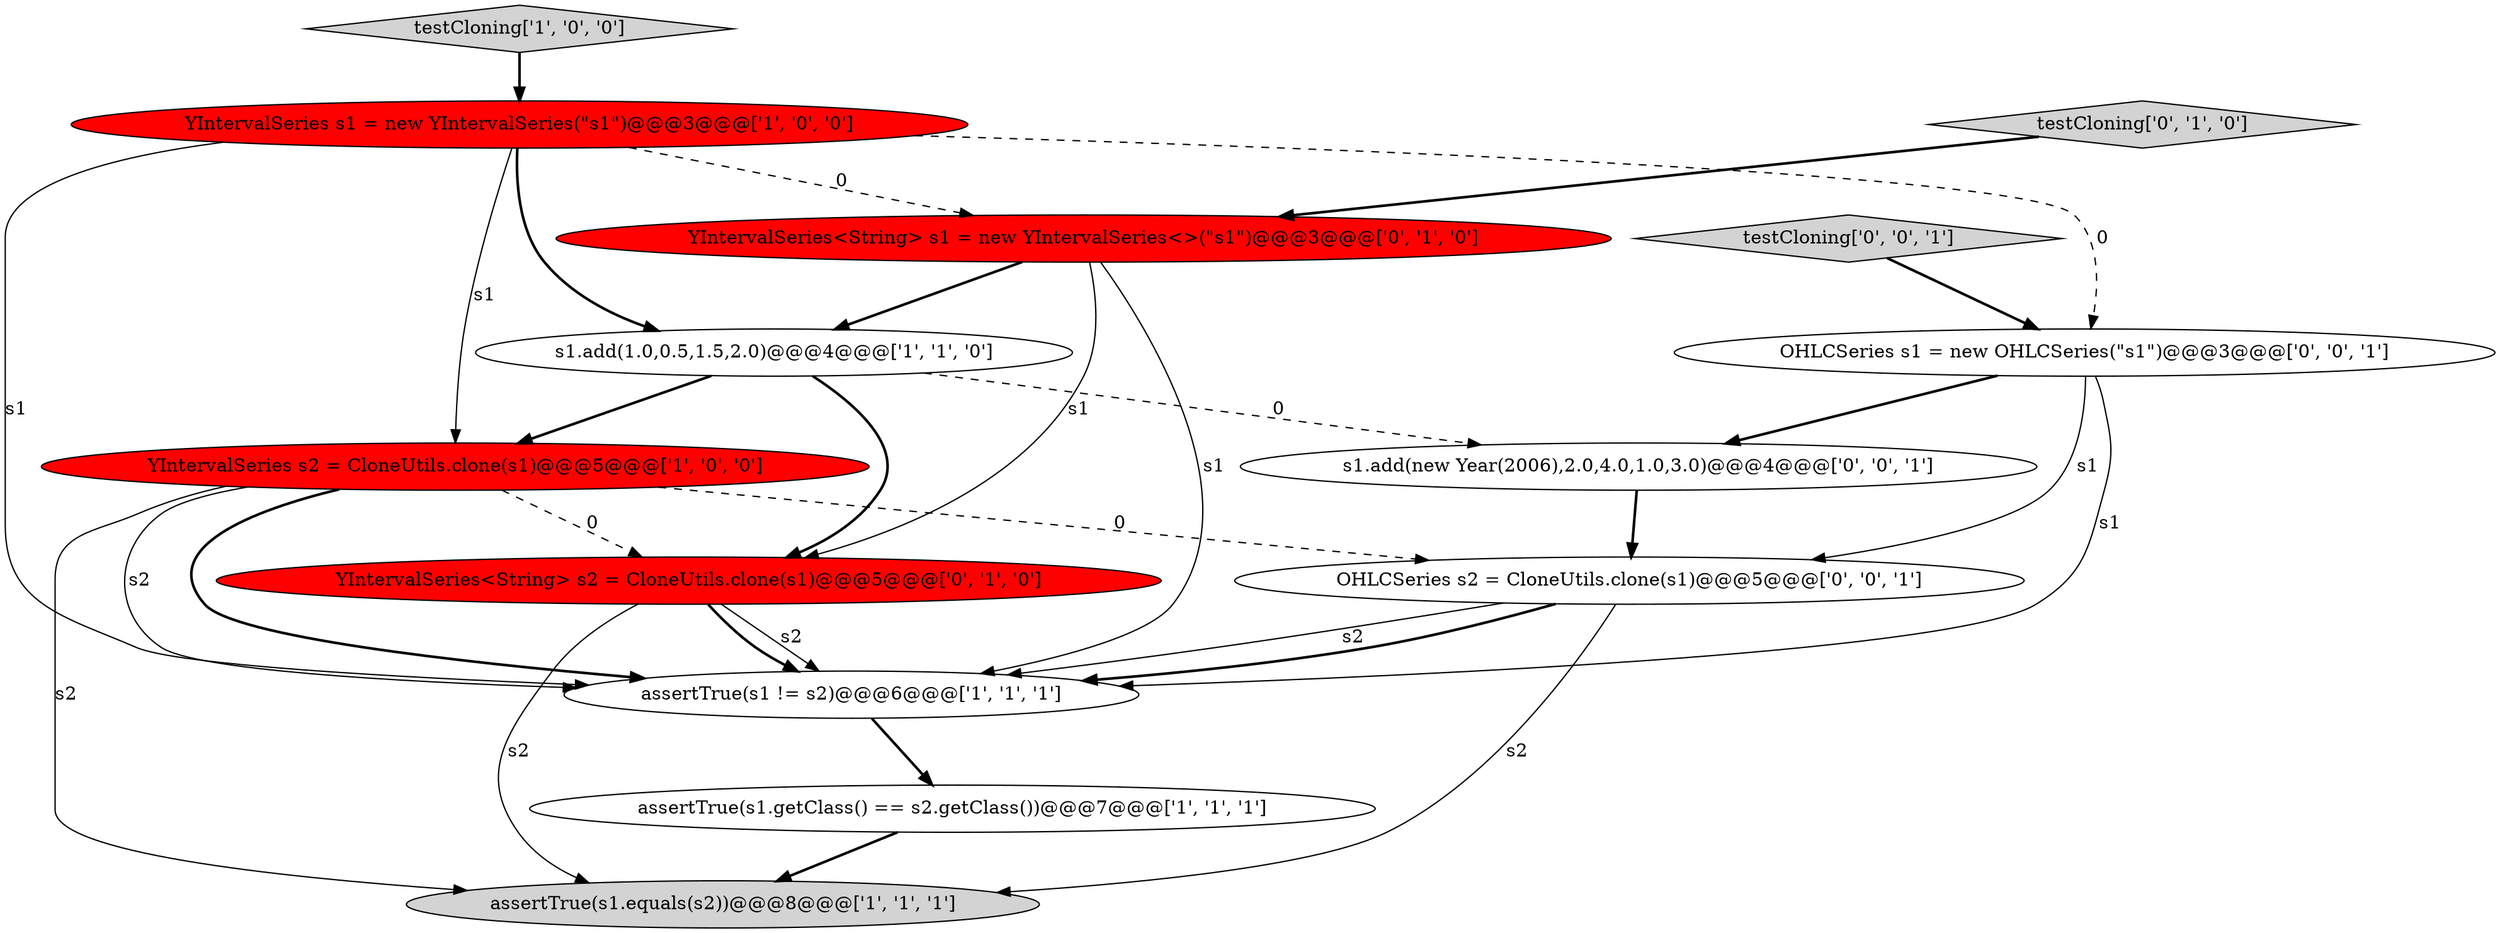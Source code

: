 digraph {
13 [style = filled, label = "testCloning['0', '0', '1']", fillcolor = lightgray, shape = diamond image = "AAA0AAABBB3BBB"];
12 [style = filled, label = "OHLCSeries s2 = CloneUtils.clone(s1)@@@5@@@['0', '0', '1']", fillcolor = white, shape = ellipse image = "AAA0AAABBB3BBB"];
1 [style = filled, label = "assertTrue(s1 != s2)@@@6@@@['1', '1', '1']", fillcolor = white, shape = ellipse image = "AAA0AAABBB1BBB"];
9 [style = filled, label = "testCloning['0', '1', '0']", fillcolor = lightgray, shape = diamond image = "AAA0AAABBB2BBB"];
0 [style = filled, label = "assertTrue(s1.getClass() == s2.getClass())@@@7@@@['1', '1', '1']", fillcolor = white, shape = ellipse image = "AAA0AAABBB1BBB"];
7 [style = filled, label = "YIntervalSeries<String> s1 = new YIntervalSeries<>(\"s1\")@@@3@@@['0', '1', '0']", fillcolor = red, shape = ellipse image = "AAA1AAABBB2BBB"];
5 [style = filled, label = "YIntervalSeries s2 = CloneUtils.clone(s1)@@@5@@@['1', '0', '0']", fillcolor = red, shape = ellipse image = "AAA1AAABBB1BBB"];
4 [style = filled, label = "YIntervalSeries s1 = new YIntervalSeries(\"s1\")@@@3@@@['1', '0', '0']", fillcolor = red, shape = ellipse image = "AAA1AAABBB1BBB"];
2 [style = filled, label = "testCloning['1', '0', '0']", fillcolor = lightgray, shape = diamond image = "AAA0AAABBB1BBB"];
10 [style = filled, label = "s1.add(new Year(2006),2.0,4.0,1.0,3.0)@@@4@@@['0', '0', '1']", fillcolor = white, shape = ellipse image = "AAA0AAABBB3BBB"];
8 [style = filled, label = "YIntervalSeries<String> s2 = CloneUtils.clone(s1)@@@5@@@['0', '1', '0']", fillcolor = red, shape = ellipse image = "AAA1AAABBB2BBB"];
6 [style = filled, label = "assertTrue(s1.equals(s2))@@@8@@@['1', '1', '1']", fillcolor = lightgray, shape = ellipse image = "AAA0AAABBB1BBB"];
11 [style = filled, label = "OHLCSeries s1 = new OHLCSeries(\"s1\")@@@3@@@['0', '0', '1']", fillcolor = white, shape = ellipse image = "AAA0AAABBB3BBB"];
3 [style = filled, label = "s1.add(1.0,0.5,1.5,2.0)@@@4@@@['1', '1', '0']", fillcolor = white, shape = ellipse image = "AAA0AAABBB1BBB"];
12->6 [style = solid, label="s2"];
4->3 [style = bold, label=""];
5->1 [style = solid, label="s2"];
8->1 [style = solid, label="s2"];
5->12 [style = dashed, label="0"];
12->1 [style = solid, label="s2"];
0->6 [style = bold, label=""];
7->8 [style = solid, label="s1"];
1->0 [style = bold, label=""];
9->7 [style = bold, label=""];
4->5 [style = solid, label="s1"];
12->1 [style = bold, label=""];
2->4 [style = bold, label=""];
13->11 [style = bold, label=""];
11->12 [style = solid, label="s1"];
7->3 [style = bold, label=""];
11->1 [style = solid, label="s1"];
8->1 [style = bold, label=""];
5->1 [style = bold, label=""];
3->5 [style = bold, label=""];
11->10 [style = bold, label=""];
10->12 [style = bold, label=""];
4->7 [style = dashed, label="0"];
3->8 [style = bold, label=""];
5->6 [style = solid, label="s2"];
5->8 [style = dashed, label="0"];
8->6 [style = solid, label="s2"];
3->10 [style = dashed, label="0"];
4->1 [style = solid, label="s1"];
4->11 [style = dashed, label="0"];
7->1 [style = solid, label="s1"];
}
